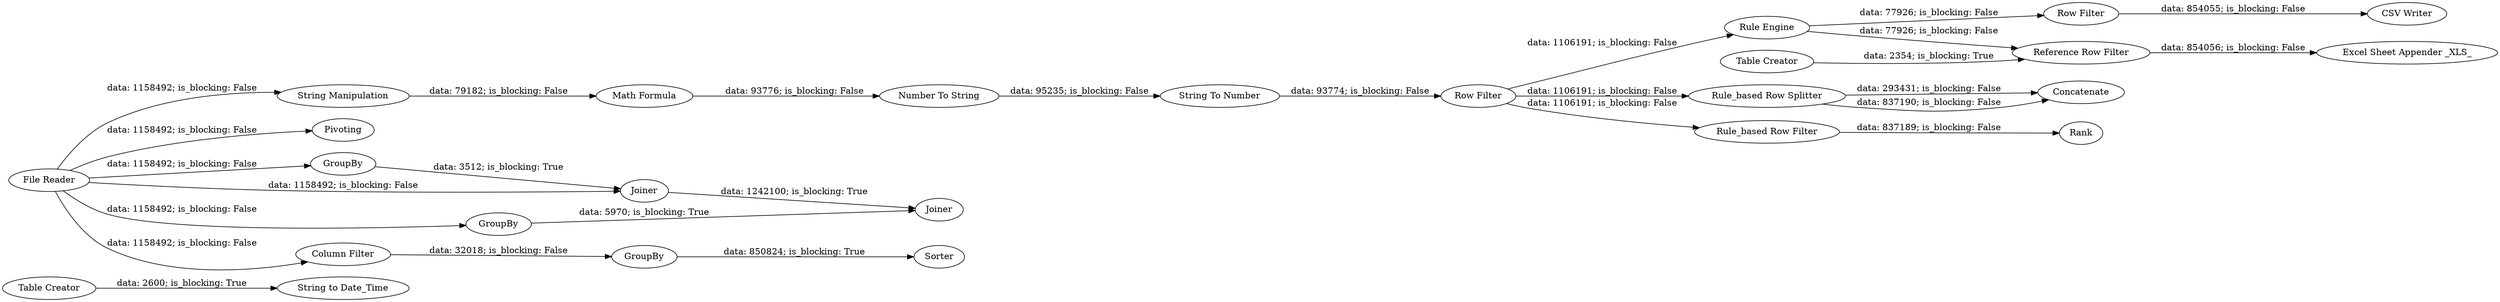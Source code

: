 digraph {
	"-414212385990734724_56" [label="Table Creator"]
	"-414212385990734724_46" [label="CSV Writer"]
	"-414212385990734724_50" [label="Row Filter"]
	"-414212385990734724_57" [label="String to Date_Time"]
	"-414212385990734724_45" [label=Pivoting]
	"-414212385990734724_55" [label=Concatenate]
	"-414212385990734724_16" [label=Joiner]
	"-414212385990734724_59" [label=Joiner]
	"-414212385990734724_10" [label="Reference Row Filter"]
	"-414212385990734724_58" [label=GroupBy]
	"-414212385990734724_13" [label=GroupBy]
	"-414212385990734724_28" [label="String Manipulation"]
	"-414212385990734724_60" [label=Rank]
	"-414212385990734724_49" [label="String To Number"]
	"-414212385990734724_47" [label="Excel Sheet Appender _XLS_"]
	"-414212385990734724_52" [label="Row Filter"]
	"-414212385990734724_54" [label="Rule_based Row Splitter"]
	"-414212385990734724_11" [label="Table Creator"]
	"-414212385990734724_30" [label="Rule Engine"]
	"-414212385990734724_25" [label=GroupBy]
	"-414212385990734724_29" [label="Math Formula"]
	"-414212385990734724_22" [label="File Reader"]
	"-414212385990734724_61" [label=Sorter]
	"-414212385990734724_48" [label="Number To String"]
	"-414212385990734724_53" [label="Column Filter"]
	"-414212385990734724_51" [label="Rule_based Row Filter"]
	"-414212385990734724_22" -> "-414212385990734724_45" [label="data: 1158492; is_blocking: False"]
	"-414212385990734724_22" -> "-414212385990734724_28" [label="data: 1158492; is_blocking: False"]
	"-414212385990734724_52" -> "-414212385990734724_54" [label="data: 1106191; is_blocking: False"]
	"-414212385990734724_53" -> "-414212385990734724_25" [label="data: 32018; is_blocking: False"]
	"-414212385990734724_54" -> "-414212385990734724_55" [label="data: 293431; is_blocking: False"]
	"-414212385990734724_51" -> "-414212385990734724_60" [label="data: 837189; is_blocking: False"]
	"-414212385990734724_52" -> "-414212385990734724_30" [label="data: 1106191; is_blocking: False"]
	"-414212385990734724_50" -> "-414212385990734724_46" [label="data: 854055; is_blocking: False"]
	"-414212385990734724_56" -> "-414212385990734724_57" [label="data: 2600; is_blocking: True"]
	"-414212385990734724_22" -> "-414212385990734724_13" [label="data: 1158492; is_blocking: False"]
	"-414212385990734724_29" -> "-414212385990734724_48" [label="data: 93776; is_blocking: False"]
	"-414212385990734724_13" -> "-414212385990734724_16" [label="data: 3512; is_blocking: True"]
	"-414212385990734724_25" -> "-414212385990734724_61" [label="data: 850824; is_blocking: True"]
	"-414212385990734724_48" -> "-414212385990734724_49" [label="data: 95235; is_blocking: False"]
	"-414212385990734724_16" -> "-414212385990734724_59" [label="data: 1242100; is_blocking: True"]
	"-414212385990734724_22" -> "-414212385990734724_58" [label="data: 1158492; is_blocking: False"]
	"-414212385990734724_52" -> "-414212385990734724_51" [label="data: 1106191; is_blocking: False"]
	"-414212385990734724_54" -> "-414212385990734724_55" [label="data: 837190; is_blocking: False"]
	"-414212385990734724_22" -> "-414212385990734724_53" [label="data: 1158492; is_blocking: False"]
	"-414212385990734724_58" -> "-414212385990734724_59" [label="data: 5970; is_blocking: True"]
	"-414212385990734724_22" -> "-414212385990734724_16" [label="data: 1158492; is_blocking: False"]
	"-414212385990734724_10" -> "-414212385990734724_47" [label="data: 854056; is_blocking: False"]
	"-414212385990734724_49" -> "-414212385990734724_52" [label="data: 93774; is_blocking: False"]
	"-414212385990734724_30" -> "-414212385990734724_50" [label="data: 77926; is_blocking: False"]
	"-414212385990734724_30" -> "-414212385990734724_10" [label="data: 77926; is_blocking: False"]
	"-414212385990734724_11" -> "-414212385990734724_10" [label="data: 2354; is_blocking: True"]
	"-414212385990734724_28" -> "-414212385990734724_29" [label="data: 79182; is_blocking: False"]
	rankdir=LR
}
